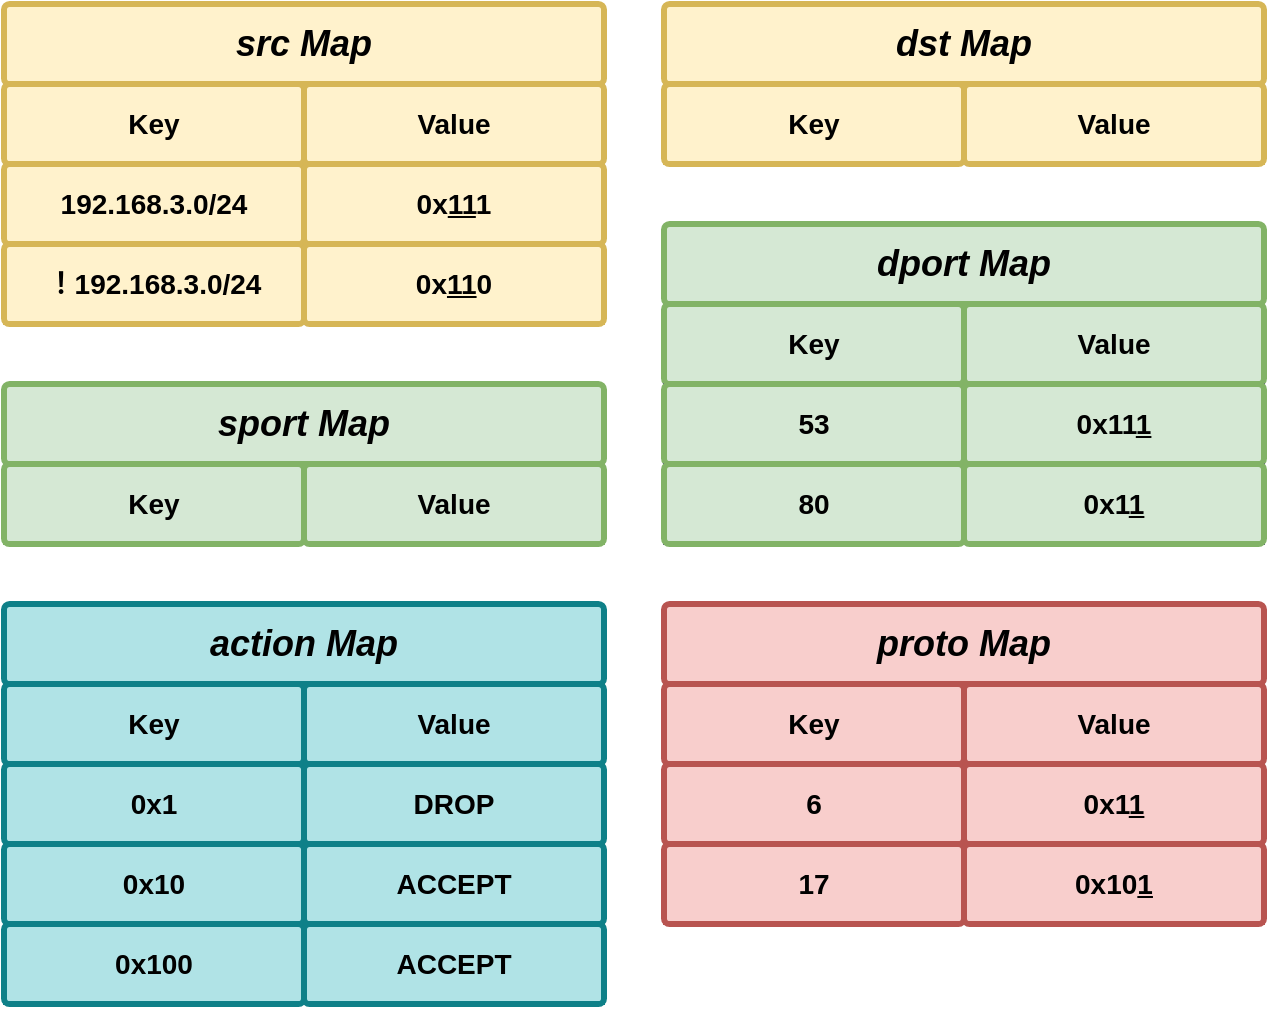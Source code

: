 <mxfile version="13.1.2" type="github">
  <diagram id="6a731a19-8d31-9384-78a2-239565b7b9f0" name="Page-1">
    <mxGraphModel dx="2282" dy="1465" grid="1" gridSize="10" guides="1" tooltips="1" connect="1" arrows="1" fold="1" page="1" pageScale="1" pageWidth="1169" pageHeight="827" background="#ffffff" math="0" shadow="0">
      <root>
        <mxCell id="0" />
        <mxCell id="1" parent="0" />
        <mxCell id="Mnyc61CYcTs_VfRObphj-1774" value="" style="group;fillColor=#fff2cc;strokeColor=#d6b656;" vertex="1" connectable="0" parent="1">
          <mxGeometry x="-180" y="20" width="300" height="40" as="geometry" />
        </mxCell>
        <mxCell id="Mnyc61CYcTs_VfRObphj-1771" value="Key" style="rounded=1;whiteSpace=wrap;html=1;shadow=0;labelBackgroundColor=none;strokeColor=#d6b656;strokeWidth=3;fillColor=#fff2cc;fontFamily=Helvetica;fontSize=14;align=center;spacing=5;arcSize=7;perimeterSpacing=2;fontStyle=1" vertex="1" parent="Mnyc61CYcTs_VfRObphj-1774">
          <mxGeometry width="150" height="40" as="geometry" />
        </mxCell>
        <mxCell id="Mnyc61CYcTs_VfRObphj-1773" value="Value" style="rounded=1;whiteSpace=wrap;html=1;shadow=0;labelBackgroundColor=none;strokeColor=#d6b656;strokeWidth=3;fillColor=#fff2cc;fontFamily=Helvetica;fontSize=14;align=center;spacing=5;arcSize=7;perimeterSpacing=2;fontStyle=1" vertex="1" parent="Mnyc61CYcTs_VfRObphj-1774">
          <mxGeometry x="150" width="150" height="40" as="geometry" />
        </mxCell>
        <mxCell id="Mnyc61CYcTs_VfRObphj-1776" value="&lt;font style=&quot;font-size: 18px&quot;&gt;&lt;i&gt;src Map&lt;/i&gt;&lt;/font&gt;" style="rounded=1;whiteSpace=wrap;html=1;shadow=0;labelBackgroundColor=none;strokeColor=#d6b656;strokeWidth=3;fillColor=#fff2cc;fontFamily=Helvetica;fontSize=14;align=center;spacing=5;arcSize=7;perimeterSpacing=2;fontStyle=1" vertex="1" parent="1">
          <mxGeometry x="-180" y="-20" width="300" height="40" as="geometry" />
        </mxCell>
        <mxCell id="Mnyc61CYcTs_VfRObphj-1778" value="" style="group;fillColor=#fff2cc;strokeColor=#d6b656;" vertex="1" connectable="0" parent="1">
          <mxGeometry x="-180" y="60" width="300" height="40" as="geometry" />
        </mxCell>
        <mxCell id="Mnyc61CYcTs_VfRObphj-1779" value="192.168.3.0/24" style="rounded=1;whiteSpace=wrap;html=1;shadow=0;labelBackgroundColor=none;strokeColor=#d6b656;strokeWidth=3;fillColor=#fff2cc;fontFamily=Helvetica;fontSize=14;align=center;spacing=5;arcSize=7;perimeterSpacing=2;fontStyle=1" vertex="1" parent="Mnyc61CYcTs_VfRObphj-1778">
          <mxGeometry width="150" height="40" as="geometry" />
        </mxCell>
        <mxCell id="Mnyc61CYcTs_VfRObphj-1780" value="0x&lt;u&gt;11&lt;/u&gt;1" style="rounded=1;whiteSpace=wrap;html=1;shadow=0;labelBackgroundColor=none;strokeColor=#d6b656;strokeWidth=3;fillColor=#fff2cc;fontFamily=Helvetica;fontSize=14;align=center;spacing=5;arcSize=7;perimeterSpacing=2;fontStyle=1" vertex="1" parent="Mnyc61CYcTs_VfRObphj-1778">
          <mxGeometry x="150" width="150" height="40" as="geometry" />
        </mxCell>
        <mxCell id="Mnyc61CYcTs_VfRObphj-1784" value="" style="group;fillColor=#d5e8d4;strokeColor=#82b366;" vertex="1" connectable="0" parent="1">
          <mxGeometry x="-180" y="210" width="300" height="40" as="geometry" />
        </mxCell>
        <mxCell id="Mnyc61CYcTs_VfRObphj-1785" value="Key" style="rounded=1;whiteSpace=wrap;html=1;shadow=0;labelBackgroundColor=none;strokeColor=#82b366;strokeWidth=3;fillColor=#d5e8d4;fontFamily=Helvetica;fontSize=14;align=center;spacing=5;arcSize=7;perimeterSpacing=2;fontStyle=1" vertex="1" parent="Mnyc61CYcTs_VfRObphj-1784">
          <mxGeometry width="150" height="40" as="geometry" />
        </mxCell>
        <mxCell id="Mnyc61CYcTs_VfRObphj-1786" value="Value" style="rounded=1;whiteSpace=wrap;html=1;shadow=0;labelBackgroundColor=none;strokeColor=#82b366;strokeWidth=3;fillColor=#d5e8d4;fontFamily=Helvetica;fontSize=14;align=center;spacing=5;arcSize=7;perimeterSpacing=2;fontStyle=1" vertex="1" parent="Mnyc61CYcTs_VfRObphj-1784">
          <mxGeometry x="150" width="150" height="40" as="geometry" />
        </mxCell>
        <mxCell id="Mnyc61CYcTs_VfRObphj-1787" value="&lt;i&gt;&lt;font style=&quot;font-size: 18px&quot;&gt;sport Map&lt;/font&gt;&lt;/i&gt;" style="rounded=1;whiteSpace=wrap;html=1;shadow=0;labelBackgroundColor=none;strokeColor=#82b366;strokeWidth=3;fillColor=#d5e8d4;fontFamily=Helvetica;fontSize=14;align=center;spacing=5;arcSize=7;perimeterSpacing=2;fontStyle=1" vertex="1" parent="1">
          <mxGeometry x="-180" y="170" width="300" height="40" as="geometry" />
        </mxCell>
        <mxCell id="Mnyc61CYcTs_VfRObphj-1791" value="" style="group;fillColor=#d5e8d4;strokeColor=#82b366;" vertex="1" connectable="0" parent="1">
          <mxGeometry x="150" y="130" width="300" height="40" as="geometry" />
        </mxCell>
        <mxCell id="Mnyc61CYcTs_VfRObphj-1792" value="Key" style="rounded=1;whiteSpace=wrap;html=1;shadow=0;labelBackgroundColor=none;strokeColor=#82b366;strokeWidth=3;fillColor=#d5e8d4;fontFamily=Helvetica;fontSize=14;align=center;spacing=5;arcSize=7;perimeterSpacing=2;fontStyle=1" vertex="1" parent="Mnyc61CYcTs_VfRObphj-1791">
          <mxGeometry width="150" height="40" as="geometry" />
        </mxCell>
        <mxCell id="Mnyc61CYcTs_VfRObphj-1793" value="Value" style="rounded=1;whiteSpace=wrap;html=1;shadow=0;labelBackgroundColor=none;strokeColor=#82b366;strokeWidth=3;fillColor=#d5e8d4;fontFamily=Helvetica;fontSize=14;align=center;spacing=5;arcSize=7;perimeterSpacing=2;fontStyle=1" vertex="1" parent="Mnyc61CYcTs_VfRObphj-1791">
          <mxGeometry x="150" width="150" height="40" as="geometry" />
        </mxCell>
        <mxCell id="Mnyc61CYcTs_VfRObphj-1794" value="&lt;font style=&quot;font-size: 18px&quot;&gt;&lt;i&gt;dport Map&lt;/i&gt;&lt;/font&gt;" style="rounded=1;whiteSpace=wrap;html=1;shadow=0;labelBackgroundColor=none;strokeColor=#82b366;strokeWidth=3;fillColor=#d5e8d4;fontFamily=Helvetica;fontSize=14;align=center;spacing=5;arcSize=7;perimeterSpacing=2;fontStyle=1" vertex="1" parent="1">
          <mxGeometry x="150" y="90" width="300" height="40" as="geometry" />
        </mxCell>
        <mxCell id="Mnyc61CYcTs_VfRObphj-1808" value="" style="group;fillColor=#d0cee2;strokeColor=#56517e;" vertex="1" connectable="0" parent="1">
          <mxGeometry x="150" y="170" width="300" height="40" as="geometry" />
        </mxCell>
        <mxCell id="Mnyc61CYcTs_VfRObphj-1809" value="53" style="rounded=1;whiteSpace=wrap;html=1;shadow=0;labelBackgroundColor=none;strokeColor=#82b366;strokeWidth=3;fillColor=#d5e8d4;fontFamily=Helvetica;fontSize=14;align=center;spacing=5;arcSize=7;perimeterSpacing=2;fontStyle=1" vertex="1" parent="Mnyc61CYcTs_VfRObphj-1808">
          <mxGeometry width="150" height="40" as="geometry" />
        </mxCell>
        <mxCell id="Mnyc61CYcTs_VfRObphj-1810" value="0x11&lt;u&gt;1&lt;/u&gt;" style="rounded=1;whiteSpace=wrap;html=1;shadow=0;labelBackgroundColor=none;strokeColor=#82b366;strokeWidth=3;fillColor=#d5e8d4;fontFamily=Helvetica;fontSize=14;align=center;spacing=5;arcSize=7;perimeterSpacing=2;fontStyle=1" vertex="1" parent="Mnyc61CYcTs_VfRObphj-1808">
          <mxGeometry x="150" width="150" height="40" as="geometry" />
        </mxCell>
        <mxCell id="Mnyc61CYcTs_VfRObphj-1811" value="" style="group;fillColor=#f8cecc;strokeColor=#b85450;" vertex="1" connectable="0" parent="1">
          <mxGeometry x="150" y="320" width="300" height="40" as="geometry" />
        </mxCell>
        <mxCell id="Mnyc61CYcTs_VfRObphj-1812" value="Key" style="rounded=1;whiteSpace=wrap;html=1;shadow=0;labelBackgroundColor=none;strokeColor=#b85450;strokeWidth=3;fillColor=#f8cecc;fontFamily=Helvetica;fontSize=14;align=center;spacing=5;arcSize=7;perimeterSpacing=2;fontStyle=1" vertex="1" parent="Mnyc61CYcTs_VfRObphj-1811">
          <mxGeometry width="150" height="40" as="geometry" />
        </mxCell>
        <mxCell id="Mnyc61CYcTs_VfRObphj-1813" value="Value" style="rounded=1;whiteSpace=wrap;html=1;shadow=0;labelBackgroundColor=none;strokeColor=#b85450;strokeWidth=3;fillColor=#f8cecc;fontFamily=Helvetica;fontSize=14;align=center;spacing=5;arcSize=7;perimeterSpacing=2;fontStyle=1" vertex="1" parent="Mnyc61CYcTs_VfRObphj-1811">
          <mxGeometry x="150" width="150" height="40" as="geometry" />
        </mxCell>
        <mxCell id="Mnyc61CYcTs_VfRObphj-1814" value="&lt;font style=&quot;font-size: 18px&quot;&gt;&lt;i&gt;proto Map&lt;/i&gt;&lt;/font&gt;" style="rounded=1;whiteSpace=wrap;html=1;shadow=0;labelBackgroundColor=none;strokeColor=#b85450;strokeWidth=3;fillColor=#f8cecc;fontFamily=Helvetica;fontSize=14;align=center;spacing=5;arcSize=7;perimeterSpacing=2;fontStyle=1" vertex="1" parent="1">
          <mxGeometry x="150" y="280" width="300" height="40" as="geometry" />
        </mxCell>
        <mxCell id="Mnyc61CYcTs_VfRObphj-1824" value="" style="group;fillColor=#fff2cc;strokeColor=#d6b656;" vertex="1" connectable="0" parent="1">
          <mxGeometry x="150" y="20" width="300" height="40" as="geometry" />
        </mxCell>
        <mxCell id="Mnyc61CYcTs_VfRObphj-1825" value="Key" style="rounded=1;whiteSpace=wrap;html=1;shadow=0;labelBackgroundColor=none;strokeColor=#d6b656;strokeWidth=3;fillColor=#fff2cc;fontFamily=Helvetica;fontSize=14;align=center;spacing=5;arcSize=7;perimeterSpacing=2;fontStyle=1" vertex="1" parent="Mnyc61CYcTs_VfRObphj-1824">
          <mxGeometry width="150" height="40" as="geometry" />
        </mxCell>
        <mxCell id="Mnyc61CYcTs_VfRObphj-1826" value="Value" style="rounded=1;whiteSpace=wrap;html=1;shadow=0;labelBackgroundColor=none;strokeColor=#d6b656;strokeWidth=3;fillColor=#fff2cc;fontFamily=Helvetica;fontSize=14;align=center;spacing=5;arcSize=7;perimeterSpacing=2;fontStyle=1" vertex="1" parent="Mnyc61CYcTs_VfRObphj-1824">
          <mxGeometry x="150" width="150" height="40" as="geometry" />
        </mxCell>
        <mxCell id="Mnyc61CYcTs_VfRObphj-1827" value="&lt;font style=&quot;font-size: 18px&quot;&gt;&lt;i&gt;dst Map&lt;/i&gt;&lt;/font&gt;" style="rounded=1;whiteSpace=wrap;html=1;shadow=0;labelBackgroundColor=none;strokeColor=#d6b656;strokeWidth=3;fillColor=#fff2cc;fontFamily=Helvetica;fontSize=14;align=center;spacing=5;arcSize=7;perimeterSpacing=2;fontStyle=1" vertex="1" parent="1">
          <mxGeometry x="150" y="-20" width="300" height="40" as="geometry" />
        </mxCell>
        <mxCell id="Mnyc61CYcTs_VfRObphj-1831" value="" style="group;fillColor=#b0e3e6;strokeColor=#0e8088;" vertex="1" connectable="0" parent="1">
          <mxGeometry x="-180" y="320" width="300" height="40" as="geometry" />
        </mxCell>
        <mxCell id="Mnyc61CYcTs_VfRObphj-1832" value="Key" style="rounded=1;whiteSpace=wrap;html=1;shadow=0;labelBackgroundColor=none;strokeColor=#0e8088;strokeWidth=3;fillColor=#b0e3e6;fontFamily=Helvetica;fontSize=14;align=center;spacing=5;arcSize=7;perimeterSpacing=2;fontStyle=1" vertex="1" parent="Mnyc61CYcTs_VfRObphj-1831">
          <mxGeometry width="150" height="40" as="geometry" />
        </mxCell>
        <mxCell id="Mnyc61CYcTs_VfRObphj-1833" value="Value" style="rounded=1;whiteSpace=wrap;html=1;shadow=0;labelBackgroundColor=none;strokeColor=#0e8088;strokeWidth=3;fillColor=#b0e3e6;fontFamily=Helvetica;fontSize=14;align=center;spacing=5;arcSize=7;perimeterSpacing=2;fontStyle=1" vertex="1" parent="Mnyc61CYcTs_VfRObphj-1831">
          <mxGeometry x="150" width="150" height="40" as="geometry" />
        </mxCell>
        <mxCell id="Mnyc61CYcTs_VfRObphj-1834" value="&lt;i&gt;&lt;font style=&quot;font-size: 18px&quot;&gt;action Map&lt;/font&gt;&lt;/i&gt;" style="rounded=1;whiteSpace=wrap;html=1;shadow=0;labelBackgroundColor=none;strokeColor=#0e8088;strokeWidth=3;fillColor=#b0e3e6;fontFamily=Helvetica;fontSize=14;align=center;spacing=5;arcSize=7;perimeterSpacing=2;fontStyle=1" vertex="1" parent="1">
          <mxGeometry x="-180" y="280" width="300" height="40" as="geometry" />
        </mxCell>
        <mxCell id="Mnyc61CYcTs_VfRObphj-1835" value="" style="group;fillColor=#b0e3e6;strokeColor=#0e8088;" vertex="1" connectable="0" parent="1">
          <mxGeometry x="-180" y="360" width="300" height="40" as="geometry" />
        </mxCell>
        <mxCell id="Mnyc61CYcTs_VfRObphj-1836" value="0x1" style="rounded=1;whiteSpace=wrap;html=1;shadow=0;labelBackgroundColor=none;strokeColor=#0e8088;strokeWidth=3;fillColor=#b0e3e6;fontFamily=Helvetica;fontSize=14;align=center;spacing=5;arcSize=7;perimeterSpacing=2;fontStyle=1" vertex="1" parent="Mnyc61CYcTs_VfRObphj-1835">
          <mxGeometry width="150" height="40" as="geometry" />
        </mxCell>
        <mxCell id="Mnyc61CYcTs_VfRObphj-1837" value="DROP" style="rounded=1;whiteSpace=wrap;html=1;shadow=0;labelBackgroundColor=none;strokeColor=#0e8088;strokeWidth=3;fillColor=#b0e3e6;fontFamily=Helvetica;fontSize=14;align=center;spacing=5;arcSize=7;perimeterSpacing=2;fontStyle=1" vertex="1" parent="Mnyc61CYcTs_VfRObphj-1835">
          <mxGeometry x="150" width="150" height="40" as="geometry" />
        </mxCell>
        <mxCell id="Mnyc61CYcTs_VfRObphj-1838" value="" style="group;fillColor=#b0e3e6;strokeColor=#0e8088;" vertex="1" connectable="0" parent="1">
          <mxGeometry x="-180" y="400" width="300" height="40" as="geometry" />
        </mxCell>
        <mxCell id="Mnyc61CYcTs_VfRObphj-1839" value="0x10" style="rounded=1;whiteSpace=wrap;html=1;shadow=0;labelBackgroundColor=none;strokeColor=#0e8088;strokeWidth=3;fillColor=#b0e3e6;fontFamily=Helvetica;fontSize=14;align=center;spacing=5;arcSize=7;perimeterSpacing=2;fontStyle=1" vertex="1" parent="Mnyc61CYcTs_VfRObphj-1838">
          <mxGeometry width="150" height="40" as="geometry" />
        </mxCell>
        <mxCell id="Mnyc61CYcTs_VfRObphj-1840" value="ACCEPT" style="rounded=1;whiteSpace=wrap;html=1;shadow=0;labelBackgroundColor=none;strokeColor=#0e8088;strokeWidth=3;fillColor=#b0e3e6;fontFamily=Helvetica;fontSize=14;align=center;spacing=5;arcSize=7;perimeterSpacing=2;fontStyle=1" vertex="1" parent="Mnyc61CYcTs_VfRObphj-1838">
          <mxGeometry x="150" width="150" height="40" as="geometry" />
        </mxCell>
        <mxCell id="Mnyc61CYcTs_VfRObphj-1841" value="" style="group;fillColor=#b0e3e6;strokeColor=#0e8088;" vertex="1" connectable="0" parent="1">
          <mxGeometry x="-180" y="440" width="300" height="40" as="geometry" />
        </mxCell>
        <mxCell id="Mnyc61CYcTs_VfRObphj-1842" value="0x100" style="rounded=1;whiteSpace=wrap;html=1;shadow=0;labelBackgroundColor=none;strokeColor=#0e8088;strokeWidth=3;fillColor=#b0e3e6;fontFamily=Helvetica;fontSize=14;align=center;spacing=5;arcSize=7;perimeterSpacing=2;fontStyle=1" vertex="1" parent="Mnyc61CYcTs_VfRObphj-1841">
          <mxGeometry width="150" height="40" as="geometry" />
        </mxCell>
        <mxCell id="Mnyc61CYcTs_VfRObphj-1843" value="ACCEPT" style="rounded=1;whiteSpace=wrap;html=1;shadow=0;labelBackgroundColor=none;strokeColor=#0e8088;strokeWidth=3;fillColor=#b0e3e6;fontFamily=Helvetica;fontSize=14;align=center;spacing=5;arcSize=7;perimeterSpacing=2;fontStyle=1" vertex="1" parent="Mnyc61CYcTs_VfRObphj-1841">
          <mxGeometry x="150" width="150" height="40" as="geometry" />
        </mxCell>
        <mxCell id="Mnyc61CYcTs_VfRObphj-1860" value="" style="group;fillColor=#d0cee2;strokeColor=#56517e;" vertex="1" connectable="0" parent="1">
          <mxGeometry x="150" y="210" width="300" height="40" as="geometry" />
        </mxCell>
        <mxCell id="Mnyc61CYcTs_VfRObphj-1861" value="80" style="rounded=1;whiteSpace=wrap;html=1;shadow=0;labelBackgroundColor=none;strokeColor=#82b366;strokeWidth=3;fillColor=#d5e8d4;fontFamily=Helvetica;fontSize=14;align=center;spacing=5;arcSize=7;perimeterSpacing=2;fontStyle=1" vertex="1" parent="Mnyc61CYcTs_VfRObphj-1860">
          <mxGeometry width="150" height="40" as="geometry" />
        </mxCell>
        <mxCell id="Mnyc61CYcTs_VfRObphj-1862" value="0x1&lt;u&gt;1&lt;/u&gt;" style="rounded=1;whiteSpace=wrap;html=1;shadow=0;labelBackgroundColor=none;strokeColor=#82b366;strokeWidth=3;fillColor=#d5e8d4;fontFamily=Helvetica;fontSize=14;align=center;spacing=5;arcSize=7;perimeterSpacing=2;fontStyle=1" vertex="1" parent="Mnyc61CYcTs_VfRObphj-1860">
          <mxGeometry x="150" width="150" height="40" as="geometry" />
        </mxCell>
        <mxCell id="Mnyc61CYcTs_VfRObphj-1818" value="" style="group;fillColor=#f8cecc;strokeColor=#b85450;" vertex="1" connectable="0" parent="1">
          <mxGeometry x="150" y="400" width="300" height="40" as="geometry" />
        </mxCell>
        <mxCell id="Mnyc61CYcTs_VfRObphj-1819" value="17" style="rounded=1;whiteSpace=wrap;html=1;shadow=0;labelBackgroundColor=none;strokeColor=#b85450;strokeWidth=3;fillColor=#f8cecc;fontFamily=Helvetica;fontSize=14;align=center;spacing=5;arcSize=7;perimeterSpacing=2;fontStyle=1" vertex="1" parent="Mnyc61CYcTs_VfRObphj-1818">
          <mxGeometry width="150" height="40" as="geometry" />
        </mxCell>
        <mxCell id="Mnyc61CYcTs_VfRObphj-1820" value="0x10&lt;u&gt;1&lt;/u&gt;" style="rounded=1;whiteSpace=wrap;html=1;shadow=0;labelBackgroundColor=none;strokeColor=#b85450;strokeWidth=3;fillColor=#f8cecc;fontFamily=Helvetica;fontSize=14;align=center;spacing=5;arcSize=7;perimeterSpacing=2;fontStyle=1" vertex="1" parent="Mnyc61CYcTs_VfRObphj-1818">
          <mxGeometry x="150" width="150" height="40" as="geometry" />
        </mxCell>
        <mxCell id="Mnyc61CYcTs_VfRObphj-1816" value="6" style="rounded=1;whiteSpace=wrap;html=1;shadow=0;labelBackgroundColor=none;strokeColor=#b85450;strokeWidth=3;fillColor=#f8cecc;fontFamily=Helvetica;fontSize=14;align=center;spacing=5;arcSize=7;perimeterSpacing=2;fontStyle=1" vertex="1" parent="1">
          <mxGeometry x="150" y="360" width="150" height="40" as="geometry" />
        </mxCell>
        <mxCell id="Mnyc61CYcTs_VfRObphj-1817" value="0x1&lt;u&gt;1&lt;/u&gt;" style="rounded=1;whiteSpace=wrap;html=1;shadow=0;labelBackgroundColor=none;strokeColor=#b85450;strokeWidth=3;fillColor=#f8cecc;fontFamily=Helvetica;fontSize=14;align=center;spacing=5;arcSize=7;perimeterSpacing=2;fontStyle=1" vertex="1" parent="1">
          <mxGeometry x="300" y="360" width="150" height="40" as="geometry" />
        </mxCell>
        <mxCell id="Mnyc61CYcTs_VfRObphj-1870" value="" style="group;fillColor=#fff2cc;strokeColor=#d6b656;" vertex="1" connectable="0" parent="1">
          <mxGeometry x="-180" y="100" width="300" height="40" as="geometry" />
        </mxCell>
        <mxCell id="Mnyc61CYcTs_VfRObphj-1871" value="！192.168.3.0/24" style="rounded=1;whiteSpace=wrap;html=1;shadow=0;labelBackgroundColor=none;strokeColor=#d6b656;strokeWidth=3;fillColor=#fff2cc;fontFamily=Helvetica;fontSize=14;align=center;spacing=5;arcSize=7;perimeterSpacing=2;fontStyle=1" vertex="1" parent="Mnyc61CYcTs_VfRObphj-1870">
          <mxGeometry width="150" height="40" as="geometry" />
        </mxCell>
        <mxCell id="Mnyc61CYcTs_VfRObphj-1872" value="0x&lt;u&gt;11&lt;/u&gt;0" style="rounded=1;whiteSpace=wrap;html=1;shadow=0;labelBackgroundColor=none;strokeColor=#d6b656;strokeWidth=3;fillColor=#fff2cc;fontFamily=Helvetica;fontSize=14;align=center;spacing=5;arcSize=7;perimeterSpacing=2;fontStyle=1" vertex="1" parent="Mnyc61CYcTs_VfRObphj-1870">
          <mxGeometry x="150" width="150" height="40" as="geometry" />
        </mxCell>
      </root>
    </mxGraphModel>
  </diagram>
</mxfile>
